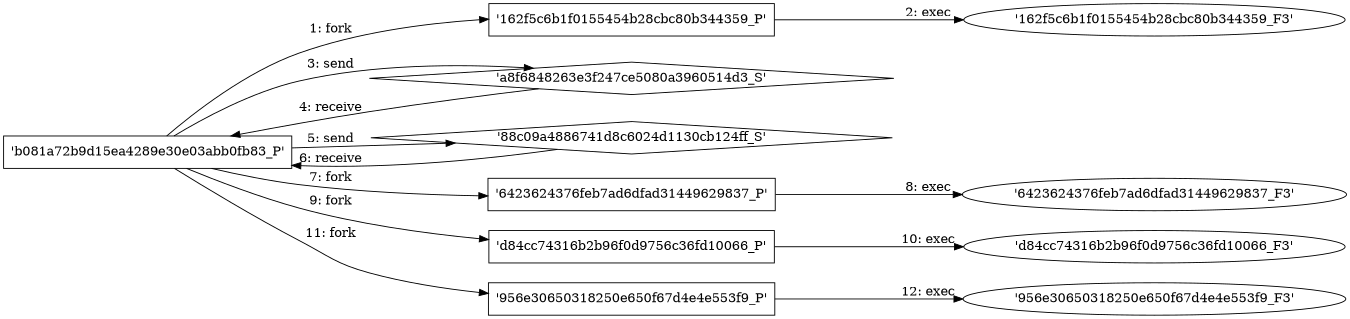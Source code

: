 digraph "D:\Learning\Paper\apt\基于CTI的攻击预警\Dataset\攻击图\ASGfromALLCTI\What’s The Art of War got to do with cybercrime Quite a bit, actually..dot" {
rankdir="LR"
size="9"
fixedsize="false"
splines="true"
nodesep=0.3
ranksep=0
fontsize=10
overlap="scalexy"
engine= "neato"
	"'b081a72b9d15ea4289e30e03abb0fb83_P'" [node_type=Process shape=box]
	"'162f5c6b1f0155454b28cbc80b344359_P'" [node_type=Process shape=box]
	"'b081a72b9d15ea4289e30e03abb0fb83_P'" -> "'162f5c6b1f0155454b28cbc80b344359_P'" [label="1: fork"]
	"'162f5c6b1f0155454b28cbc80b344359_P'" [node_type=Process shape=box]
	"'162f5c6b1f0155454b28cbc80b344359_F3'" [node_type=File shape=ellipse]
	"'162f5c6b1f0155454b28cbc80b344359_P'" -> "'162f5c6b1f0155454b28cbc80b344359_F3'" [label="2: exec"]
	"'a8f6848263e3f247ce5080a3960514d3_S'" [node_type=Socket shape=diamond]
	"'b081a72b9d15ea4289e30e03abb0fb83_P'" [node_type=Process shape=box]
	"'b081a72b9d15ea4289e30e03abb0fb83_P'" -> "'a8f6848263e3f247ce5080a3960514d3_S'" [label="3: send"]
	"'a8f6848263e3f247ce5080a3960514d3_S'" -> "'b081a72b9d15ea4289e30e03abb0fb83_P'" [label="4: receive"]
	"'88c09a4886741d8c6024d1130cb124ff_S'" [node_type=Socket shape=diamond]
	"'b081a72b9d15ea4289e30e03abb0fb83_P'" [node_type=Process shape=box]
	"'b081a72b9d15ea4289e30e03abb0fb83_P'" -> "'88c09a4886741d8c6024d1130cb124ff_S'" [label="5: send"]
	"'88c09a4886741d8c6024d1130cb124ff_S'" -> "'b081a72b9d15ea4289e30e03abb0fb83_P'" [label="6: receive"]
	"'b081a72b9d15ea4289e30e03abb0fb83_P'" [node_type=Process shape=box]
	"'6423624376feb7ad6dfad31449629837_P'" [node_type=Process shape=box]
	"'b081a72b9d15ea4289e30e03abb0fb83_P'" -> "'6423624376feb7ad6dfad31449629837_P'" [label="7: fork"]
	"'6423624376feb7ad6dfad31449629837_P'" [node_type=Process shape=box]
	"'6423624376feb7ad6dfad31449629837_F3'" [node_type=File shape=ellipse]
	"'6423624376feb7ad6dfad31449629837_P'" -> "'6423624376feb7ad6dfad31449629837_F3'" [label="8: exec"]
	"'b081a72b9d15ea4289e30e03abb0fb83_P'" [node_type=Process shape=box]
	"'d84cc74316b2b96f0d9756c36fd10066_P'" [node_type=Process shape=box]
	"'b081a72b9d15ea4289e30e03abb0fb83_P'" -> "'d84cc74316b2b96f0d9756c36fd10066_P'" [label="9: fork"]
	"'d84cc74316b2b96f0d9756c36fd10066_P'" [node_type=Process shape=box]
	"'d84cc74316b2b96f0d9756c36fd10066_F3'" [node_type=File shape=ellipse]
	"'d84cc74316b2b96f0d9756c36fd10066_P'" -> "'d84cc74316b2b96f0d9756c36fd10066_F3'" [label="10: exec"]
	"'b081a72b9d15ea4289e30e03abb0fb83_P'" [node_type=Process shape=box]
	"'956e30650318250e650f67d4e4e553f9_P'" [node_type=Process shape=box]
	"'b081a72b9d15ea4289e30e03abb0fb83_P'" -> "'956e30650318250e650f67d4e4e553f9_P'" [label="11: fork"]
	"'956e30650318250e650f67d4e4e553f9_P'" [node_type=Process shape=box]
	"'956e30650318250e650f67d4e4e553f9_F3'" [node_type=File shape=ellipse]
	"'956e30650318250e650f67d4e4e553f9_P'" -> "'956e30650318250e650f67d4e4e553f9_F3'" [label="12: exec"]
}

